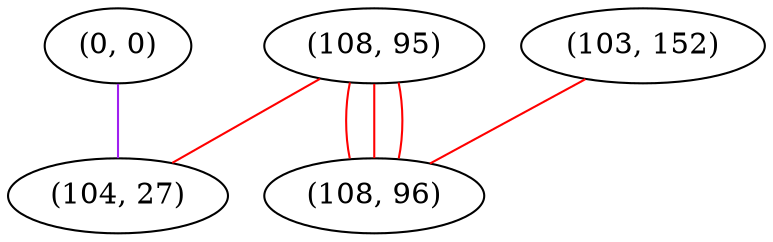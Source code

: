 graph "" {
"(108, 95)";
"(0, 0)";
"(103, 152)";
"(104, 27)";
"(108, 96)";
"(108, 95)" -- "(104, 27)"  [color=red, key=0, weight=1];
"(108, 95)" -- "(108, 96)"  [color=red, key=0, weight=1];
"(108, 95)" -- "(108, 96)"  [color=red, key=1, weight=1];
"(108, 95)" -- "(108, 96)"  [color=red, key=2, weight=1];
"(0, 0)" -- "(104, 27)"  [color=purple, key=0, weight=4];
"(103, 152)" -- "(108, 96)"  [color=red, key=0, weight=1];
}
